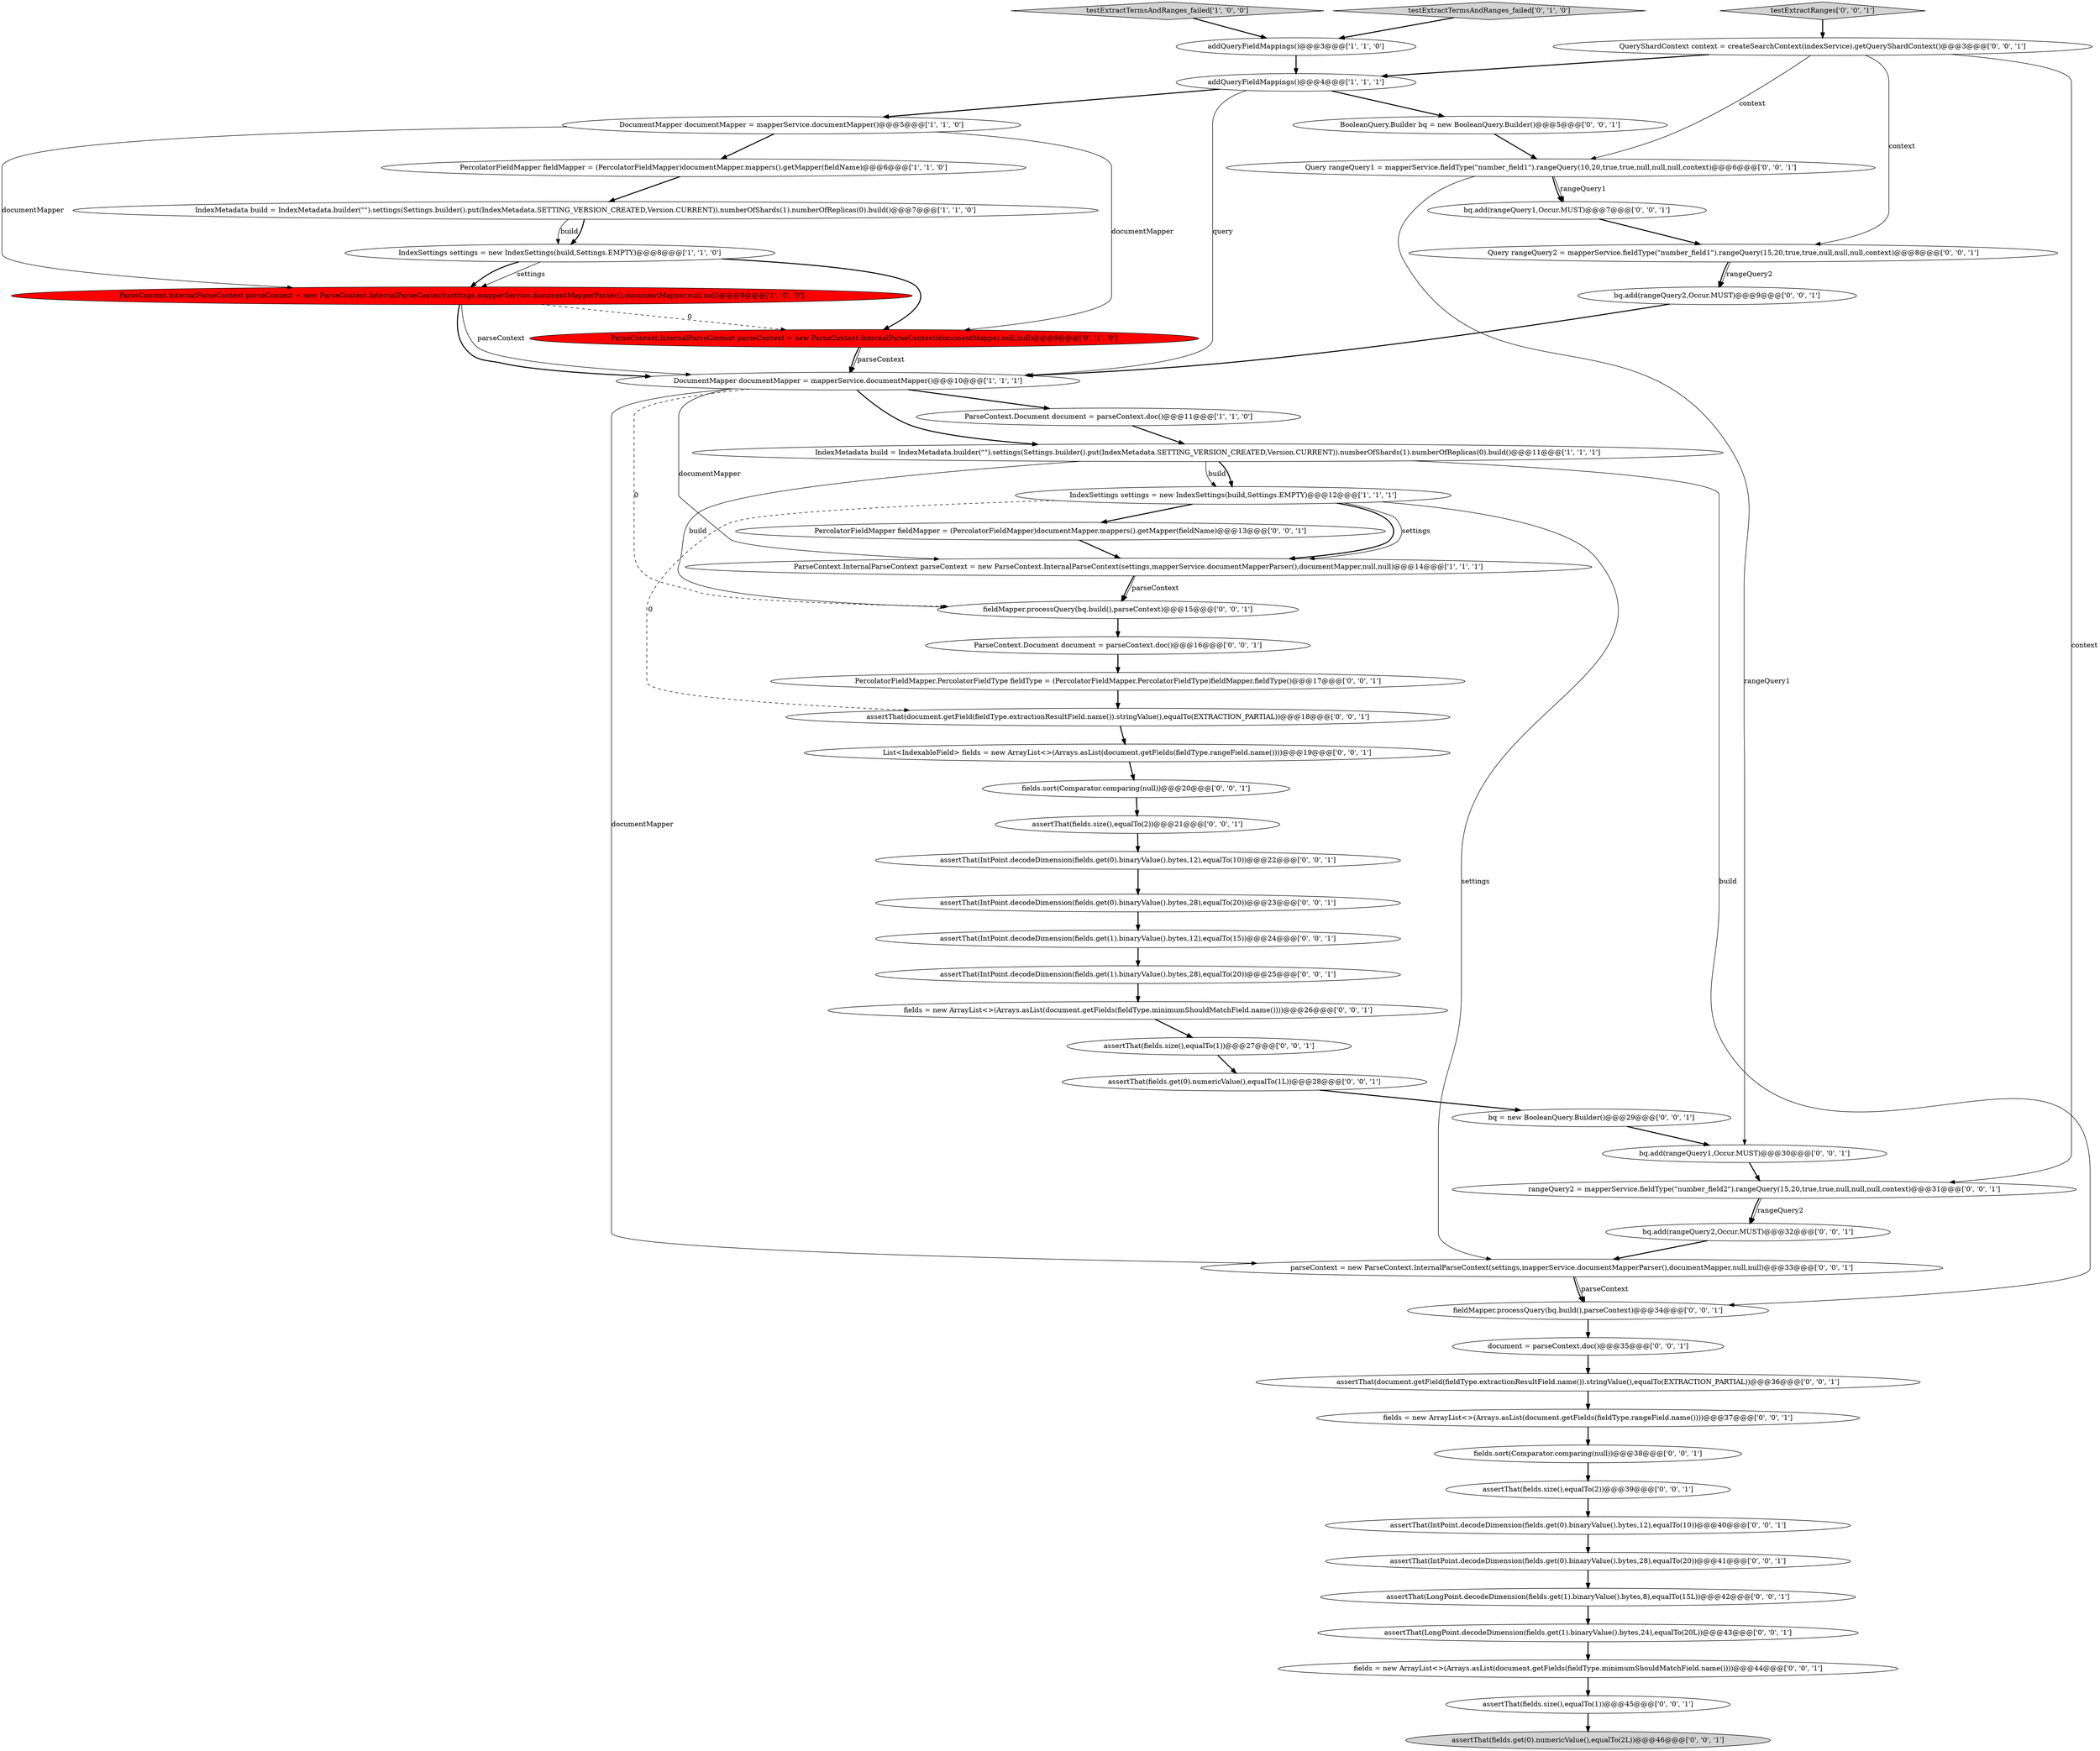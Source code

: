 digraph {
32 [style = filled, label = "assertThat(IntPoint.decodeDimension(fields.get(0).binaryValue().bytes,12),equalTo(10))@@@22@@@['0', '0', '1']", fillcolor = white, shape = ellipse image = "AAA0AAABBB3BBB"];
6 [style = filled, label = "PercolatorFieldMapper fieldMapper = (PercolatorFieldMapper)documentMapper.mappers().getMapper(fieldName)@@@6@@@['1', '1', '0']", fillcolor = white, shape = ellipse image = "AAA0AAABBB1BBB"];
13 [style = filled, label = "ParseContext.InternalParseContext parseContext = new ParseContext.InternalParseContext(documentMapper,null,null)@@@9@@@['0', '1', '0']", fillcolor = red, shape = ellipse image = "AAA1AAABBB2BBB"];
23 [style = filled, label = "document = parseContext.doc()@@@35@@@['0', '0', '1']", fillcolor = white, shape = ellipse image = "AAA0AAABBB3BBB"];
29 [style = filled, label = "fields = new ArrayList<>(Arrays.asList(document.getFields(fieldType.rangeField.name())))@@@37@@@['0', '0', '1']", fillcolor = white, shape = ellipse image = "AAA0AAABBB3BBB"];
24 [style = filled, label = "bq.add(rangeQuery2,Occur.MUST)@@@32@@@['0', '0', '1']", fillcolor = white, shape = ellipse image = "AAA0AAABBB3BBB"];
45 [style = filled, label = "Query rangeQuery2 = mapperService.fieldType(\"number_field1\").rangeQuery(15,20,true,true,null,null,null,context)@@@8@@@['0', '0', '1']", fillcolor = white, shape = ellipse image = "AAA0AAABBB3BBB"];
21 [style = filled, label = "bq.add(rangeQuery1,Occur.MUST)@@@7@@@['0', '0', '1']", fillcolor = white, shape = ellipse image = "AAA0AAABBB3BBB"];
3 [style = filled, label = "addQueryFieldMappings()@@@3@@@['1', '1', '0']", fillcolor = white, shape = ellipse image = "AAA0AAABBB1BBB"];
43 [style = filled, label = "fields = new ArrayList<>(Arrays.asList(document.getFields(fieldType.minimumShouldMatchField.name())))@@@26@@@['0', '0', '1']", fillcolor = white, shape = ellipse image = "AAA0AAABBB3BBB"];
38 [style = filled, label = "assertThat(fields.size(),equalTo(1))@@@45@@@['0', '0', '1']", fillcolor = white, shape = ellipse image = "AAA0AAABBB3BBB"];
36 [style = filled, label = "bq.add(rangeQuery1,Occur.MUST)@@@30@@@['0', '0', '1']", fillcolor = white, shape = ellipse image = "AAA0AAABBB3BBB"];
37 [style = filled, label = "assertThat(fields.size(),equalTo(2))@@@39@@@['0', '0', '1']", fillcolor = white, shape = ellipse image = "AAA0AAABBB3BBB"];
17 [style = filled, label = "assertThat(IntPoint.decodeDimension(fields.get(0).binaryValue().bytes,28),equalTo(20))@@@23@@@['0', '0', '1']", fillcolor = white, shape = ellipse image = "AAA0AAABBB3BBB"];
39 [style = filled, label = "PercolatorFieldMapper fieldMapper = (PercolatorFieldMapper)documentMapper.mappers().getMapper(fieldName)@@@13@@@['0', '0', '1']", fillcolor = white, shape = ellipse image = "AAA0AAABBB3BBB"];
18 [style = filled, label = "assertThat(LongPoint.decodeDimension(fields.get(1).binaryValue().bytes,24),equalTo(20L))@@@43@@@['0', '0', '1']", fillcolor = white, shape = ellipse image = "AAA0AAABBB3BBB"];
46 [style = filled, label = "fields = new ArrayList<>(Arrays.asList(document.getFields(fieldType.minimumShouldMatchField.name())))@@@44@@@['0', '0', '1']", fillcolor = white, shape = ellipse image = "AAA0AAABBB3BBB"];
9 [style = filled, label = "ParseContext.InternalParseContext parseContext = new ParseContext.InternalParseContext(settings,mapperService.documentMapperParser(),documentMapper,null,null)@@@14@@@['1', '1', '1']", fillcolor = white, shape = ellipse image = "AAA0AAABBB1BBB"];
49 [style = filled, label = "fields.sort(Comparator.comparing(null))@@@20@@@['0', '0', '1']", fillcolor = white, shape = ellipse image = "AAA0AAABBB3BBB"];
0 [style = filled, label = "testExtractTermsAndRanges_failed['1', '0', '0']", fillcolor = lightgray, shape = diamond image = "AAA0AAABBB1BBB"];
34 [style = filled, label = "assertThat(IntPoint.decodeDimension(fields.get(0).binaryValue().bytes,12),equalTo(10))@@@40@@@['0', '0', '1']", fillcolor = white, shape = ellipse image = "AAA0AAABBB3BBB"];
4 [style = filled, label = "ParseContext.Document document = parseContext.doc()@@@11@@@['1', '1', '0']", fillcolor = white, shape = ellipse image = "AAA0AAABBB1BBB"];
5 [style = filled, label = "IndexSettings settings = new IndexSettings(build,Settings.EMPTY)@@@12@@@['1', '1', '1']", fillcolor = white, shape = ellipse image = "AAA0AAABBB1BBB"];
26 [style = filled, label = "assertThat(fields.get(0).numericValue(),equalTo(1L))@@@28@@@['0', '0', '1']", fillcolor = white, shape = ellipse image = "AAA0AAABBB3BBB"];
22 [style = filled, label = "rangeQuery2 = mapperService.fieldType(\"number_field2\").rangeQuery(15,20,true,true,null,null,null,context)@@@31@@@['0', '0', '1']", fillcolor = white, shape = ellipse image = "AAA0AAABBB3BBB"];
54 [style = filled, label = "List<IndexableField> fields = new ArrayList<>(Arrays.asList(document.getFields(fieldType.rangeField.name())))@@@19@@@['0', '0', '1']", fillcolor = white, shape = ellipse image = "AAA0AAABBB3BBB"];
25 [style = filled, label = "fieldMapper.processQuery(bq.build(),parseContext)@@@34@@@['0', '0', '1']", fillcolor = white, shape = ellipse image = "AAA0AAABBB3BBB"];
1 [style = filled, label = "IndexMetadata build = IndexMetadata.builder(\"\").settings(Settings.builder().put(IndexMetadata.SETTING_VERSION_CREATED,Version.CURRENT)).numberOfShards(1).numberOfReplicas(0).build()@@@7@@@['1', '1', '0']", fillcolor = white, shape = ellipse image = "AAA0AAABBB1BBB"];
40 [style = filled, label = "assertThat(fields.get(0).numericValue(),equalTo(2L))@@@46@@@['0', '0', '1']", fillcolor = lightgray, shape = ellipse image = "AAA0AAABBB3BBB"];
11 [style = filled, label = "DocumentMapper documentMapper = mapperService.documentMapper()@@@5@@@['1', '1', '0']", fillcolor = white, shape = ellipse image = "AAA0AAABBB1BBB"];
31 [style = filled, label = "assertThat(fields.size(),equalTo(2))@@@21@@@['0', '0', '1']", fillcolor = white, shape = ellipse image = "AAA0AAABBB3BBB"];
10 [style = filled, label = "DocumentMapper documentMapper = mapperService.documentMapper()@@@10@@@['1', '1', '1']", fillcolor = white, shape = ellipse image = "AAA0AAABBB1BBB"];
41 [style = filled, label = "testExtractRanges['0', '0', '1']", fillcolor = lightgray, shape = diamond image = "AAA0AAABBB3BBB"];
51 [style = filled, label = "PercolatorFieldMapper.PercolatorFieldType fieldType = (PercolatorFieldMapper.PercolatorFieldType)fieldMapper.fieldType()@@@17@@@['0', '0', '1']", fillcolor = white, shape = ellipse image = "AAA0AAABBB3BBB"];
2 [style = filled, label = "IndexSettings settings = new IndexSettings(build,Settings.EMPTY)@@@8@@@['1', '1', '0']", fillcolor = white, shape = ellipse image = "AAA0AAABBB1BBB"];
47 [style = filled, label = "BooleanQuery.Builder bq = new BooleanQuery.Builder()@@@5@@@['0', '0', '1']", fillcolor = white, shape = ellipse image = "AAA0AAABBB3BBB"];
33 [style = filled, label = "assertThat(IntPoint.decodeDimension(fields.get(0).binaryValue().bytes,28),equalTo(20))@@@41@@@['0', '0', '1']", fillcolor = white, shape = ellipse image = "AAA0AAABBB3BBB"];
48 [style = filled, label = "assertThat(document.getField(fieldType.extractionResultField.name()).stringValue(),equalTo(EXTRACTION_PARTIAL))@@@18@@@['0', '0', '1']", fillcolor = white, shape = ellipse image = "AAA0AAABBB3BBB"];
15 [style = filled, label = "fieldMapper.processQuery(bq.build(),parseContext)@@@15@@@['0', '0', '1']", fillcolor = white, shape = ellipse image = "AAA0AAABBB3BBB"];
44 [style = filled, label = "assertThat(fields.size(),equalTo(1))@@@27@@@['0', '0', '1']", fillcolor = white, shape = ellipse image = "AAA0AAABBB3BBB"];
52 [style = filled, label = "QueryShardContext context = createSearchContext(indexService).getQueryShardContext()@@@3@@@['0', '0', '1']", fillcolor = white, shape = ellipse image = "AAA0AAABBB3BBB"];
7 [style = filled, label = "addQueryFieldMappings()@@@4@@@['1', '1', '1']", fillcolor = white, shape = ellipse image = "AAA0AAABBB1BBB"];
35 [style = filled, label = "assertThat(LongPoint.decodeDimension(fields.get(1).binaryValue().bytes,8),equalTo(15L))@@@42@@@['0', '0', '1']", fillcolor = white, shape = ellipse image = "AAA0AAABBB3BBB"];
50 [style = filled, label = "Query rangeQuery1 = mapperService.fieldType(\"number_field1\").rangeQuery(10,20,true,true,null,null,null,context)@@@6@@@['0', '0', '1']", fillcolor = white, shape = ellipse image = "AAA0AAABBB3BBB"];
28 [style = filled, label = "parseContext = new ParseContext.InternalParseContext(settings,mapperService.documentMapperParser(),documentMapper,null,null)@@@33@@@['0', '0', '1']", fillcolor = white, shape = ellipse image = "AAA0AAABBB3BBB"];
8 [style = filled, label = "IndexMetadata build = IndexMetadata.builder(\"\").settings(Settings.builder().put(IndexMetadata.SETTING_VERSION_CREATED,Version.CURRENT)).numberOfShards(1).numberOfReplicas(0).build()@@@11@@@['1', '1', '1']", fillcolor = white, shape = ellipse image = "AAA0AAABBB1BBB"];
19 [style = filled, label = "assertThat(IntPoint.decodeDimension(fields.get(1).binaryValue().bytes,12),equalTo(15))@@@24@@@['0', '0', '1']", fillcolor = white, shape = ellipse image = "AAA0AAABBB3BBB"];
42 [style = filled, label = "bq = new BooleanQuery.Builder()@@@29@@@['0', '0', '1']", fillcolor = white, shape = ellipse image = "AAA0AAABBB3BBB"];
16 [style = filled, label = "assertThat(document.getField(fieldType.extractionResultField.name()).stringValue(),equalTo(EXTRACTION_PARTIAL))@@@36@@@['0', '0', '1']", fillcolor = white, shape = ellipse image = "AAA0AAABBB3BBB"];
20 [style = filled, label = "assertThat(IntPoint.decodeDimension(fields.get(1).binaryValue().bytes,28),equalTo(20))@@@25@@@['0', '0', '1']", fillcolor = white, shape = ellipse image = "AAA0AAABBB3BBB"];
14 [style = filled, label = "testExtractTermsAndRanges_failed['0', '1', '0']", fillcolor = lightgray, shape = diamond image = "AAA0AAABBB2BBB"];
27 [style = filled, label = "ParseContext.Document document = parseContext.doc()@@@16@@@['0', '0', '1']", fillcolor = white, shape = ellipse image = "AAA0AAABBB3BBB"];
53 [style = filled, label = "bq.add(rangeQuery2,Occur.MUST)@@@9@@@['0', '0', '1']", fillcolor = white, shape = ellipse image = "AAA0AAABBB3BBB"];
30 [style = filled, label = "fields.sort(Comparator.comparing(null))@@@38@@@['0', '0', '1']", fillcolor = white, shape = ellipse image = "AAA0AAABBB3BBB"];
12 [style = filled, label = "ParseContext.InternalParseContext parseContext = new ParseContext.InternalParseContext(settings,mapperService.documentMapperParser(),documentMapper,null,null)@@@9@@@['1', '0', '0']", fillcolor = red, shape = ellipse image = "AAA1AAABBB1BBB"];
0->3 [style = bold, label=""];
13->10 [style = bold, label=""];
14->3 [style = bold, label=""];
24->28 [style = bold, label=""];
10->15 [style = dashed, label="0"];
11->13 [style = solid, label="documentMapper"];
26->42 [style = bold, label=""];
23->16 [style = bold, label=""];
7->11 [style = bold, label=""];
33->35 [style = bold, label=""];
54->49 [style = bold, label=""];
35->18 [style = bold, label=""];
46->38 [style = bold, label=""];
13->10 [style = solid, label="parseContext"];
5->9 [style = bold, label=""];
8->15 [style = solid, label="build"];
29->30 [style = bold, label=""];
5->39 [style = bold, label=""];
7->47 [style = bold, label=""];
8->25 [style = solid, label="build"];
39->9 [style = bold, label=""];
25->23 [style = bold, label=""];
31->32 [style = bold, label=""];
19->20 [style = bold, label=""];
11->6 [style = bold, label=""];
16->29 [style = bold, label=""];
34->33 [style = bold, label=""];
5->28 [style = solid, label="settings"];
45->53 [style = solid, label="rangeQuery2"];
10->9 [style = solid, label="documentMapper"];
52->50 [style = solid, label="context"];
28->25 [style = solid, label="parseContext"];
45->53 [style = bold, label=""];
42->36 [style = bold, label=""];
30->37 [style = bold, label=""];
8->5 [style = solid, label="build"];
17->19 [style = bold, label=""];
47->50 [style = bold, label=""];
2->12 [style = bold, label=""];
41->52 [style = bold, label=""];
2->13 [style = bold, label=""];
1->2 [style = solid, label="build"];
48->54 [style = bold, label=""];
6->1 [style = bold, label=""];
21->45 [style = bold, label=""];
12->10 [style = solid, label="parseContext"];
5->9 [style = solid, label="settings"];
12->10 [style = bold, label=""];
51->48 [style = bold, label=""];
52->45 [style = solid, label="context"];
52->22 [style = solid, label="context"];
5->48 [style = dashed, label="0"];
8->5 [style = bold, label=""];
10->8 [style = bold, label=""];
3->7 [style = bold, label=""];
44->26 [style = bold, label=""];
49->31 [style = bold, label=""];
9->15 [style = bold, label=""];
37->34 [style = bold, label=""];
50->36 [style = solid, label="rangeQuery1"];
11->12 [style = solid, label="documentMapper"];
10->4 [style = bold, label=""];
2->12 [style = solid, label="settings"];
20->43 [style = bold, label=""];
28->25 [style = bold, label=""];
4->8 [style = bold, label=""];
18->46 [style = bold, label=""];
50->21 [style = solid, label="rangeQuery1"];
1->2 [style = bold, label=""];
52->7 [style = bold, label=""];
27->51 [style = bold, label=""];
12->13 [style = dashed, label="0"];
22->24 [style = bold, label=""];
9->15 [style = solid, label="parseContext"];
50->21 [style = bold, label=""];
38->40 [style = bold, label=""];
53->10 [style = bold, label=""];
15->27 [style = bold, label=""];
43->44 [style = bold, label=""];
10->28 [style = solid, label="documentMapper"];
32->17 [style = bold, label=""];
22->24 [style = solid, label="rangeQuery2"];
7->10 [style = solid, label="query"];
36->22 [style = bold, label=""];
}
